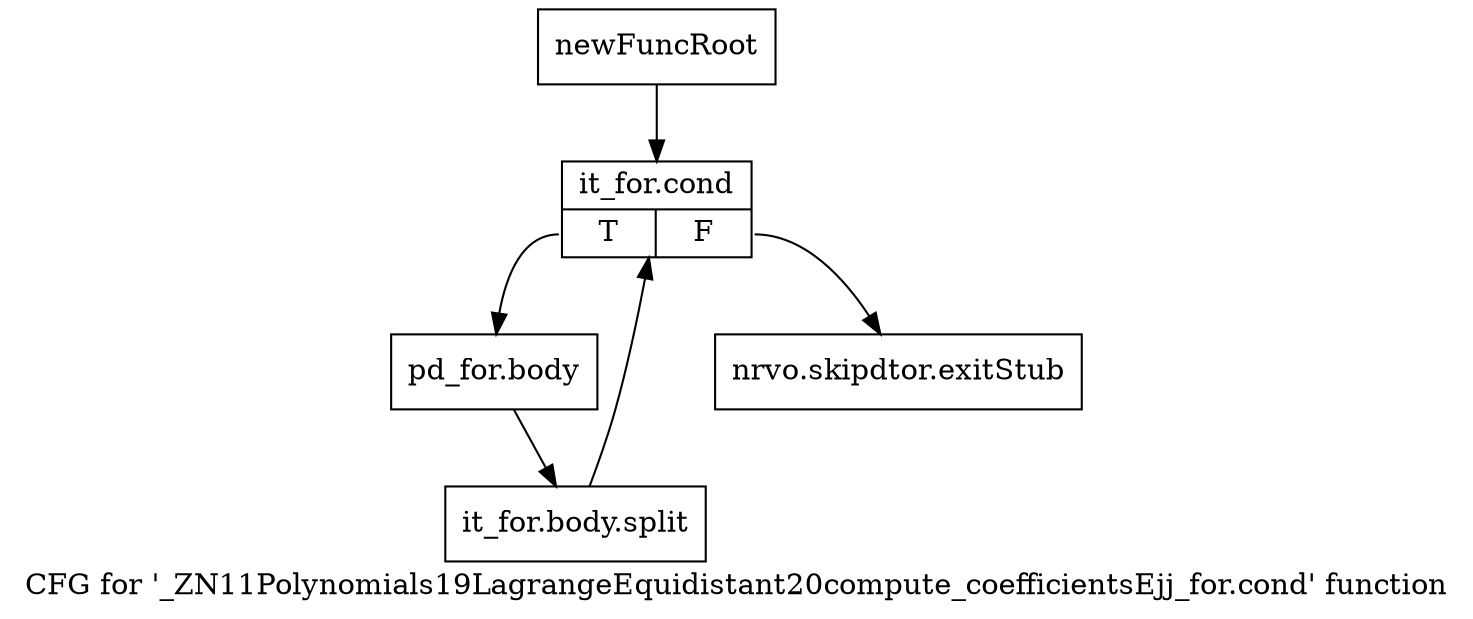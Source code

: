 digraph "CFG for '_ZN11Polynomials19LagrangeEquidistant20compute_coefficientsEjj_for.cond' function" {
	label="CFG for '_ZN11Polynomials19LagrangeEquidistant20compute_coefficientsEjj_for.cond' function";

	Node0x9601270 [shape=record,label="{newFuncRoot}"];
	Node0x9601270 -> Node0x9601310;
	Node0x96012c0 [shape=record,label="{nrvo.skipdtor.exitStub}"];
	Node0x9601310 [shape=record,label="{it_for.cond|{<s0>T|<s1>F}}"];
	Node0x9601310:s0 -> Node0x9601360;
	Node0x9601310:s1 -> Node0x96012c0;
	Node0x9601360 [shape=record,label="{pd_for.body}"];
	Node0x9601360 -> Node0xba78150;
	Node0xba78150 [shape=record,label="{it_for.body.split}"];
	Node0xba78150 -> Node0x9601310;
}

